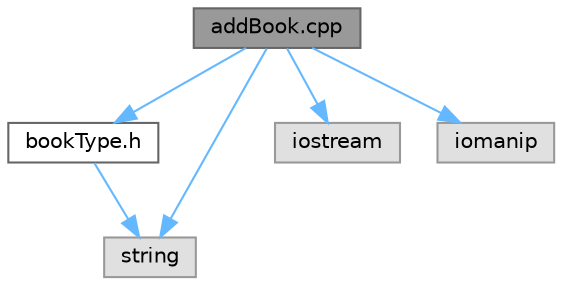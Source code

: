 digraph "addBook.cpp"
{
 // LATEX_PDF_SIZE
  bgcolor="transparent";
  edge [fontname=Helvetica,fontsize=10,labelfontname=Helvetica,labelfontsize=10];
  node [fontname=Helvetica,fontsize=10,shape=box,height=0.2,width=0.4];
  Node1 [label="addBook.cpp",height=0.2,width=0.4,color="gray40", fillcolor="grey60", style="filled", fontcolor="black",tooltip="Implementation of the book addition module for Serendipity Booksellers."];
  Node1 -> Node2 [color="steelblue1",style="solid"];
  Node2 [label="bookType.h",height=0.2,width=0.4,color="grey40", fillcolor="white", style="filled",URL="$bookType_8h.html",tooltip="Book inventory item class."];
  Node2 -> Node3 [color="steelblue1",style="solid"];
  Node3 [label="string",height=0.2,width=0.4,color="grey60", fillcolor="#E0E0E0", style="filled",tooltip=" "];
  Node1 -> Node3 [color="steelblue1",style="solid"];
  Node1 -> Node4 [color="steelblue1",style="solid"];
  Node4 [label="iostream",height=0.2,width=0.4,color="grey60", fillcolor="#E0E0E0", style="filled",tooltip=" "];
  Node1 -> Node5 [color="steelblue1",style="solid"];
  Node5 [label="iomanip",height=0.2,width=0.4,color="grey60", fillcolor="#E0E0E0", style="filled",tooltip=" "];
}
